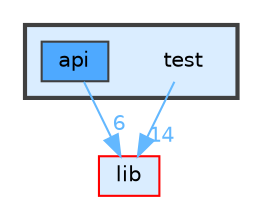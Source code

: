 digraph "/Users/ugo/projects/s3client/repo/test"
{
 // INTERACTIVE_SVG=YES
 // LATEX_PDF_SIZE
  bgcolor="transparent";
  edge [fontname=Helvetica,fontsize=10,labelfontname=Helvetica,labelfontsize=10];
  node [fontname=Helvetica,fontsize=10,shape=box,height=0.2,width=0.4];
  compound=true
  subgraph clusterdir_13e138d54eb8818da29c3992edef070a {
    graph [ bgcolor="#daedff", pencolor="grey25", label="", fontname=Helvetica,fontsize=10 style="filled,bold", URL="dir_13e138d54eb8818da29c3992edef070a.html",tooltip=""]
    dir_13e138d54eb8818da29c3992edef070a [shape=plaintext, label="test"];
  dir_68d9d37faf938ef4e7c82b587d705a9a [label="api", fillcolor="#4ea9ff", color="grey25", style="filled", URL="dir_68d9d37faf938ef4e7c82b587d705a9a.html",tooltip=""];
  }
  dir_97aefd0d527b934f1d99a682da8fe6a9 [label="lib", fillcolor="#daedff", color="red", style="filled", URL="dir_97aefd0d527b934f1d99a682da8fe6a9.html",tooltip=""];
  dir_13e138d54eb8818da29c3992edef070a->dir_97aefd0d527b934f1d99a682da8fe6a9 [headlabel="14", labeldistance=1.5 headhref="dir_000008_000006.html" color="steelblue1" fontcolor="steelblue1"];
  dir_68d9d37faf938ef4e7c82b587d705a9a->dir_97aefd0d527b934f1d99a682da8fe6a9 [headlabel="6", labeldistance=1.5 headhref="dir_000001_000006.html" color="steelblue1" fontcolor="steelblue1"];
}
